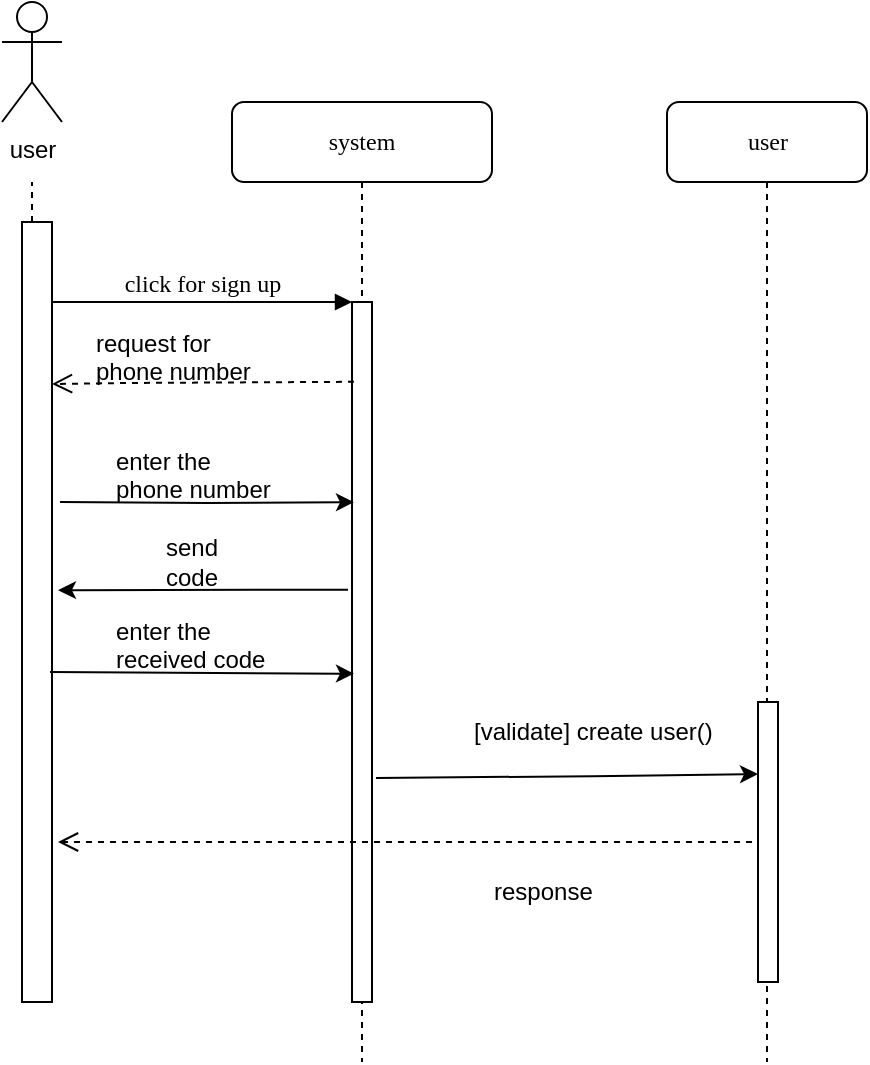 <mxfile version="10.6.7" type="github"><diagram name="Page-1" id="13e1069c-82ec-6db2-03f1-153e76fe0fe0"><mxGraphModel dx="1250" dy="543" grid="1" gridSize="10" guides="1" tooltips="1" connect="1" arrows="1" fold="1" page="1" pageScale="1" pageWidth="1100" pageHeight="850" background="#ffffff" math="0" shadow="0"><root><mxCell id="0"/><mxCell id="1" parent="0"/><mxCell id="7baba1c4bc27f4b0-2" value="&lt;div&gt;&lt;br&gt;&lt;/div&gt;&lt;div&gt;system &lt;br&gt;&lt;/div&gt;&lt;div&gt;&lt;br&gt;&lt;/div&gt;" style="shape=umlLifeline;perimeter=lifelinePerimeter;whiteSpace=wrap;html=1;container=1;collapsible=0;recursiveResize=0;outlineConnect=0;rounded=1;shadow=0;comic=0;labelBackgroundColor=none;strokeColor=#000000;strokeWidth=1;fillColor=#FFFFFF;fontFamily=Verdana;fontSize=12;fontColor=#000000;align=center;" parent="1" vertex="1"><mxGeometry x="240" y="80" width="130" height="480" as="geometry"/></mxCell><mxCell id="7baba1c4bc27f4b0-10" value="" style="html=1;points=[];perimeter=orthogonalPerimeter;rounded=0;shadow=0;comic=0;labelBackgroundColor=none;strokeColor=#000000;strokeWidth=1;fillColor=#FFFFFF;fontFamily=Verdana;fontSize=12;fontColor=#000000;align=center;" parent="7baba1c4bc27f4b0-2" vertex="1"><mxGeometry x="60" y="100" width="10" height="350" as="geometry"/></mxCell><mxCell id="7baba1c4bc27f4b0-4" value="user" style="shape=umlLifeline;perimeter=lifelinePerimeter;whiteSpace=wrap;html=1;container=1;collapsible=0;recursiveResize=0;outlineConnect=0;rounded=1;shadow=0;comic=0;labelBackgroundColor=none;strokeColor=#000000;strokeWidth=1;fillColor=#FFFFFF;fontFamily=Verdana;fontSize=12;fontColor=#000000;align=center;" parent="1" vertex="1"><mxGeometry x="457.5" y="80" width="100" height="480" as="geometry"/></mxCell><mxCell id="7baba1c4bc27f4b0-16" value="" style="html=1;points=[];perimeter=orthogonalPerimeter;rounded=0;shadow=0;comic=0;labelBackgroundColor=none;strokeColor=#000000;strokeWidth=1;fillColor=#FFFFFF;fontFamily=Verdana;fontSize=12;fontColor=#000000;align=center;" parent="1" vertex="1"><mxGeometry x="503" y="380" width="10" height="140" as="geometry"/></mxCell><mxCell id="7baba1c4bc27f4b0-11" value="click for sign up" style="html=1;verticalAlign=bottom;endArrow=block;entryX=0;entryY=0;labelBackgroundColor=none;fontFamily=Verdana;fontSize=12;edgeStyle=elbowEdgeStyle;elbow=vertical;" parent="1" target="7baba1c4bc27f4b0-10" edge="1"><mxGeometry relative="1" as="geometry"><mxPoint x="150" y="180" as="sourcePoint"/></mxGeometry></mxCell><mxCell id="nwj6KrD2Q-S4VgWnzEd_-1" value="user" style="shape=umlActor;verticalLabelPosition=bottom;labelBackgroundColor=#ffffff;verticalAlign=top;html=1;outlineConnect=0;" parent="1" vertex="1"><mxGeometry x="125" y="30" width="30" height="60" as="geometry"/></mxCell><mxCell id="nwj6KrD2Q-S4VgWnzEd_-2" value="" style="endArrow=none;dashed=1;html=1;" parent="1" edge="1"><mxGeometry width="50" height="50" relative="1" as="geometry"><mxPoint x="140" y="530" as="sourcePoint"/><mxPoint x="140" y="120" as="targetPoint"/></mxGeometry></mxCell><mxCell id="nwj6KrD2Q-S4VgWnzEd_-74" value="" style="edgeStyle=orthogonalEdgeStyle;rounded=0;orthogonalLoop=1;jettySize=auto;html=1;entryX=0.1;entryY=0.286;entryDx=0;entryDy=0;entryPerimeter=0;" parent="1" target="7baba1c4bc27f4b0-10" edge="1"><mxGeometry relative="1" as="geometry"><mxPoint x="154" y="280" as="sourcePoint"/><mxPoint x="230" y="335" as="targetPoint"/></mxGeometry></mxCell><mxCell id="nwj6KrD2Q-S4VgWnzEd_-6" value="" style="rounded=0;whiteSpace=wrap;html=1;" parent="1" vertex="1"><mxGeometry x="135" y="140" width="15" height="390" as="geometry"/></mxCell><mxCell id="nwj6KrD2Q-S4VgWnzEd_-13" value="&lt;div&gt;enter the &lt;br&gt;&lt;/div&gt;&lt;div&gt;phone number &lt;br&gt;&lt;/div&gt;&lt;div&gt;&lt;br&gt;&lt;/div&gt;" style="text;html=1;resizable=0;points=[];autosize=1;align=left;verticalAlign=top;spacingTop=-4;" parent="1" vertex="1"><mxGeometry x="180" y="250" width="90" height="40" as="geometry"/></mxCell><mxCell id="nwj6KrD2Q-S4VgWnzEd_-15" value="&lt;div&gt;[validate] create user()&lt;/div&gt;" style="text;html=1;resizable=0;points=[];autosize=1;align=left;verticalAlign=top;spacingTop=-4;" parent="1" vertex="1"><mxGeometry x="359" y="385" width="130" height="20" as="geometry"/></mxCell><mxCell id="nwj6KrD2Q-S4VgWnzEd_-26" value="response" style="text;html=1;resizable=0;points=[];autosize=1;align=left;verticalAlign=top;spacingTop=-4;" parent="1" vertex="1"><mxGeometry x="369" y="465" width="60" height="20" as="geometry"/></mxCell><mxCell id="nwj6KrD2Q-S4VgWnzEd_-60" value="" style="html=1;verticalAlign=bottom;endArrow=open;dashed=1;endSize=8;" parent="1" edge="1"><mxGeometry relative="1" as="geometry"><mxPoint x="500" y="450" as="sourcePoint"/><mxPoint x="153" y="450" as="targetPoint"/><Array as="points"><mxPoint x="360" y="450"/></Array></mxGeometry></mxCell><mxCell id="nwj6KrD2Q-S4VgWnzEd_-71" value="" style="html=1;verticalAlign=bottom;endArrow=open;dashed=1;endSize=8;exitX=0.1;exitY=0.114;exitDx=0;exitDy=0;exitPerimeter=0;" parent="1" source="7baba1c4bc27f4b0-10" edge="1"><mxGeometry relative="1" as="geometry"><mxPoint x="285" y="220.5" as="sourcePoint"/><mxPoint x="150" y="221" as="targetPoint"/><Array as="points"><mxPoint x="185" y="220.5"/></Array></mxGeometry></mxCell><mxCell id="nwj6KrD2Q-S4VgWnzEd_-72" value="&lt;div&gt;request for&lt;/div&gt;&lt;div&gt; phone number&lt;/div&gt;" style="text;html=1;resizable=0;points=[];autosize=1;align=left;verticalAlign=top;spacingTop=-4;" parent="1" vertex="1"><mxGeometry x="170" y="191" width="90" height="30" as="geometry"/></mxCell><mxCell id="nwj6KrD2Q-S4VgWnzEd_-82" value="send code" style="text;html=1;strokeColor=none;fillColor=none;align=center;verticalAlign=middle;whiteSpace=wrap;rounded=0;" parent="1" vertex="1"><mxGeometry x="200" y="300" width="40" height="20" as="geometry"/></mxCell><mxCell id="MChYafAp8aK2HHQ2ugf3-4" value="&lt;div&gt;enter the&lt;/div&gt;&lt;div&gt; received code&lt;/div&gt;" style="text;html=1;resizable=0;points=[];autosize=1;align=left;verticalAlign=top;spacingTop=-4;" parent="1" vertex="1"><mxGeometry x="180" y="335" width="90" height="30" as="geometry"/></mxCell><mxCell id="MChYafAp8aK2HHQ2ugf3-11" value="" style="endArrow=classic;html=1;exitX=0.933;exitY=0.577;exitDx=0;exitDy=0;exitPerimeter=0;entryX=0.1;entryY=0.531;entryDx=0;entryDy=0;entryPerimeter=0;" parent="1" source="nwj6KrD2Q-S4VgWnzEd_-6" target="7baba1c4bc27f4b0-10" edge="1"><mxGeometry width="50" height="50" relative="1" as="geometry"><mxPoint x="150" y="380" as="sourcePoint"/><mxPoint x="200" y="330" as="targetPoint"/></mxGeometry></mxCell><mxCell id="MChYafAp8aK2HHQ2ugf3-6" value="" style="endArrow=classic;html=1;exitX=1.2;exitY=0.68;exitDx=0;exitDy=0;exitPerimeter=0;entryX=0;entryY=0.257;entryDx=0;entryDy=0;entryPerimeter=0;" parent="1" source="7baba1c4bc27f4b0-10" target="7baba1c4bc27f4b0-16" edge="1"><mxGeometry width="50" height="50" relative="1" as="geometry"><mxPoint x="310" y="450" as="sourcePoint"/><mxPoint x="505" y="420" as="targetPoint"/><Array as="points"><mxPoint x="430" y="417"/></Array></mxGeometry></mxCell><mxCell id="MChYafAp8aK2HHQ2ugf3-16" value="" style="endArrow=classic;html=1;entryX=1.2;entryY=0.472;entryDx=0;entryDy=0;entryPerimeter=0;exitX=-0.2;exitY=0.411;exitDx=0;exitDy=0;exitPerimeter=0;" parent="1" source="7baba1c4bc27f4b0-10" target="nwj6KrD2Q-S4VgWnzEd_-6" edge="1"><mxGeometry width="50" height="50" relative="1" as="geometry"><mxPoint x="280" y="340" as="sourcePoint"/><mxPoint x="330" y="290" as="targetPoint"/></mxGeometry></mxCell></root></mxGraphModel></diagram></mxfile>